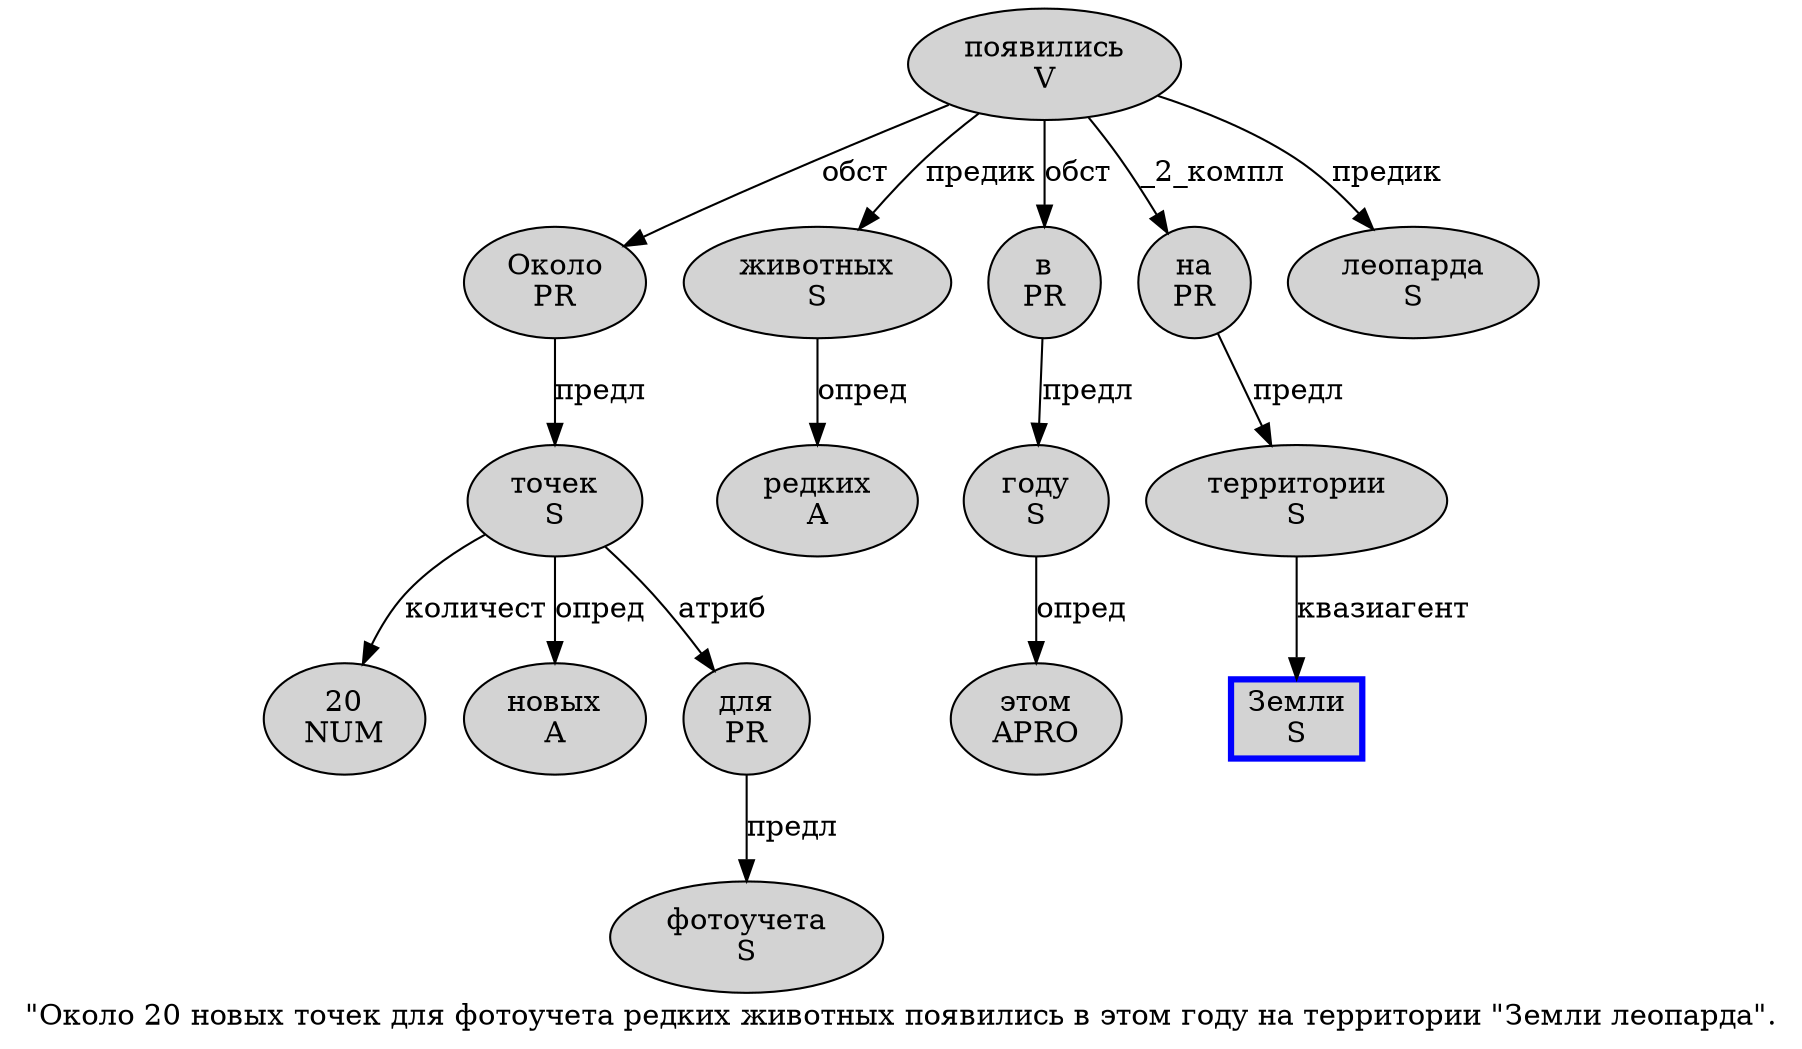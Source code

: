 digraph SENTENCE_696 {
	graph [label="\"Около 20 новых точек для фотоучета редких животных появились в этом году на территории \"Земли леопарда\"."]
	node [style=filled]
		1 [label="Около
PR" color="" fillcolor=lightgray penwidth=1 shape=ellipse]
		2 [label="20
NUM" color="" fillcolor=lightgray penwidth=1 shape=ellipse]
		3 [label="новых
A" color="" fillcolor=lightgray penwidth=1 shape=ellipse]
		4 [label="точек
S" color="" fillcolor=lightgray penwidth=1 shape=ellipse]
		5 [label="для
PR" color="" fillcolor=lightgray penwidth=1 shape=ellipse]
		6 [label="фотоучета
S" color="" fillcolor=lightgray penwidth=1 shape=ellipse]
		7 [label="редких
A" color="" fillcolor=lightgray penwidth=1 shape=ellipse]
		8 [label="животных
S" color="" fillcolor=lightgray penwidth=1 shape=ellipse]
		9 [label="появились
V" color="" fillcolor=lightgray penwidth=1 shape=ellipse]
		10 [label="в
PR" color="" fillcolor=lightgray penwidth=1 shape=ellipse]
		11 [label="этом
APRO" color="" fillcolor=lightgray penwidth=1 shape=ellipse]
		12 [label="году
S" color="" fillcolor=lightgray penwidth=1 shape=ellipse]
		13 [label="на
PR" color="" fillcolor=lightgray penwidth=1 shape=ellipse]
		14 [label="территории
S" color="" fillcolor=lightgray penwidth=1 shape=ellipse]
		16 [label="Земли
S" color=blue fillcolor=lightgray penwidth=3 shape=box]
		17 [label="леопарда
S" color="" fillcolor=lightgray penwidth=1 shape=ellipse]
			8 -> 7 [label="опред"]
			5 -> 6 [label="предл"]
			14 -> 16 [label="квазиагент"]
			1 -> 4 [label="предл"]
			9 -> 1 [label="обст"]
			9 -> 8 [label="предик"]
			9 -> 10 [label="обст"]
			9 -> 13 [label="_2_компл"]
			9 -> 17 [label="предик"]
			10 -> 12 [label="предл"]
			4 -> 2 [label="количест"]
			4 -> 3 [label="опред"]
			4 -> 5 [label="атриб"]
			12 -> 11 [label="опред"]
			13 -> 14 [label="предл"]
}